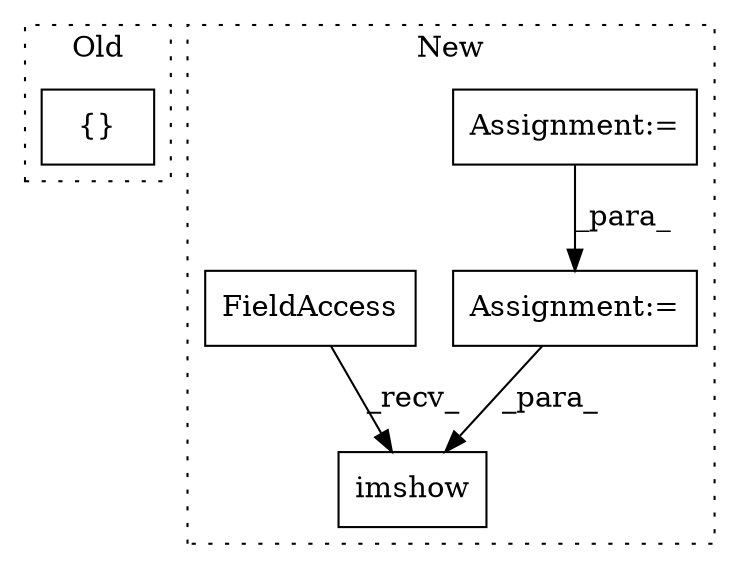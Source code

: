 digraph G {
subgraph cluster0 {
1 [label="{}" a="4" s="973,996" l="1,1" shape="box"];
label = "Old";
style="dotted";
}
subgraph cluster1 {
2 [label="imshow" a="32" s="1266,1280" l="7,1" shape="box"];
3 [label="Assignment:=" a="7" s="958" l="1" shape="box"];
4 [label="Assignment:=" a="7" s="999" l="1" shape="box"];
5 [label="FieldAccess" a="22" s="1248" l="10" shape="box"];
label = "New";
style="dotted";
}
3 -> 4 [label="_para_"];
4 -> 2 [label="_para_"];
5 -> 2 [label="_recv_"];
}
